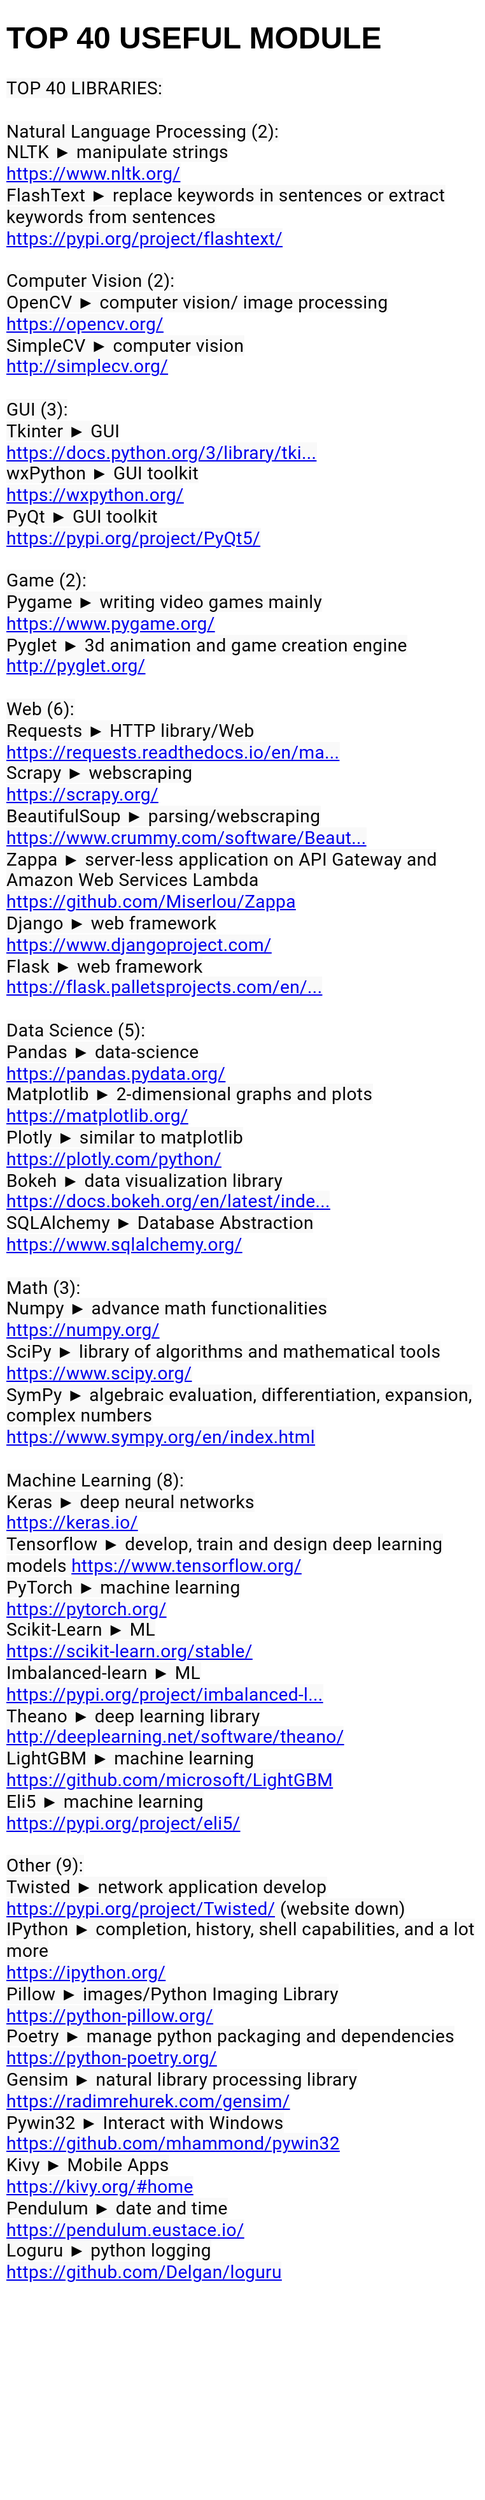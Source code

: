 <mxfile version="14.5.1" type="device" pages="2"><diagram id="D-wk7KGDnMB8S4RwGCIN" name="PYTHON MODULE"><mxGraphModel dx="1357" dy="862" grid="1" gridSize="10" guides="1" tooltips="1" connect="1" arrows="1" fold="1" page="1" pageScale="1" pageWidth="1100" pageHeight="850" math="0" shadow="0"><root><mxCell id="oBHN3oc-SyVYmSKtr1n8-0"/><mxCell id="oBHN3oc-SyVYmSKtr1n8-1" parent="oBHN3oc-SyVYmSKtr1n8-0"/><mxCell id="oBHN3oc-SyVYmSKtr1n8-2" value="&lt;h1&gt;TOP 40 USEFUL MODULE&lt;/h1&gt;&lt;p&gt;&lt;span dir=&quot;auto&quot; class=&quot;style-scope yt-formatted-string&quot; style=&quot;margin: 0px ; padding: 0px ; border: 0px ; background: rgb(249 , 249 , 249) ; color: rgb(3 , 3 , 3) ; font-family: &amp;#34;roboto&amp;#34; , &amp;#34;arial&amp;#34; , sans-serif ; font-size: 14px ; letter-spacing: 0.2px&quot;&gt;TOP 40 LIBRARIES:&lt;br/&gt;&lt;br/&gt;Natural Language Processing (2):&lt;br/&gt;NLTK ► manipulate strings &lt;br/&gt;&lt;/span&gt;&lt;a class=&quot;yt-simple-endpoint style-scope yt-formatted-string&quot; spellcheck=&quot;false&quot; href=&quot;https://www.youtube.com/redirect?event=video_description&amp;amp;redir_token=QUFFLUhqbXJTR3JnZE9iUm8xUWN5cmFrSVE2eDNteThYQXxBQ3Jtc0tuRS1iMi1lVzY4VlhSbTFyZ0oySlJoTUMxYTJ4VVZiRGVhY21MVWRLZUtQUi1ONXR3MW1GcFd3S2ZmNkkyaGRfdFJmNFJwVmNCYTdrV01SMlVmUHNNMHRSS2drWC1pajJJb0ltdmoyaTVLUFUwaUtQSQ&amp;amp;q=https%3A%2F%2Fwww.nltk.org%2F&quot; target=&quot;_blank&quot; dir=&quot;auto&quot; style=&quot;cursor: pointer ; font-family: &amp;#34;roboto&amp;#34; , &amp;#34;arial&amp;#34; , sans-serif ; font-size: 14px ; letter-spacing: 0.2px ; background-color: rgb(249 , 249 , 249)&quot;&gt;https://www.nltk.org/&lt;/a&gt;&lt;span dir=&quot;auto&quot; class=&quot;style-scope yt-formatted-string&quot; style=&quot;margin: 0px ; padding: 0px ; border: 0px ; background: rgb(249 , 249 , 249) ; color: rgb(3 , 3 , 3) ; font-family: &amp;#34;roboto&amp;#34; , &amp;#34;arial&amp;#34; , sans-serif ; font-size: 14px ; letter-spacing: 0.2px&quot;&gt;&lt;br/&gt;FlashText ► replace keywords in sentences or extract keywords from sentences &lt;br/&gt;&lt;/span&gt;&lt;a class=&quot;yt-simple-endpoint style-scope yt-formatted-string&quot; spellcheck=&quot;false&quot; href=&quot;https://www.youtube.com/redirect?event=video_description&amp;amp;redir_token=QUFFLUhqbE5PS0pXSGtpd0JXR2pJbEh6SXRCRWFLaGh4QXxBQ3Jtc0ttTk5iNVZDY2pCT0IwRE5JQmdWSjYzMEpwa1p1dURqTVZkMEpRQWZBVXFUWWR3cGRTNmtET1dwZkRPbTF1M01TMG5FWWlib3VRZlAwOXY5ZERGaWZldXZ0S2Z2M1ZyQ1h5U29iY3ozLXl0SFhKWGFVWQ&amp;amp;q=https%3A%2F%2Fpypi.org%2Fproject%2Fflashtext%2F&quot; target=&quot;_blank&quot; dir=&quot;auto&quot; style=&quot;cursor: pointer ; font-family: &amp;#34;roboto&amp;#34; , &amp;#34;arial&amp;#34; , sans-serif ; font-size: 14px ; letter-spacing: 0.2px ; background-color: rgb(249 , 249 , 249)&quot;&gt;https://pypi.org/project/flashtext/&lt;/a&gt;&lt;span dir=&quot;auto&quot; class=&quot;style-scope yt-formatted-string&quot; style=&quot;margin: 0px ; padding: 0px ; border: 0px ; background: rgb(249 , 249 , 249) ; color: rgb(3 , 3 , 3) ; font-family: &amp;#34;roboto&amp;#34; , &amp;#34;arial&amp;#34; , sans-serif ; font-size: 14px ; letter-spacing: 0.2px&quot;&gt;&lt;br/&gt;&lt;br/&gt;Computer Vision (2):&lt;br/&gt;OpenCV ► computer vision/ image processing &lt;br/&gt;&lt;/span&gt;&lt;a class=&quot;yt-simple-endpoint style-scope yt-formatted-string&quot; spellcheck=&quot;false&quot; href=&quot;https://www.youtube.com/redirect?event=video_description&amp;amp;redir_token=QUFFLUhqbDBxUm00Qm1vekV3dE9nZnBRQzZIZ1dRQXJKQXxBQ3Jtc0tueVJJOUdPMjZlYXU1TEZsZFhRcnlTdm1Vc3VhN3p3eXZlVTNGZTBrcDVmTXBoTFBUSVBrVTVmS2NBQmRlMlZHMXhLSXhHNVJJdngzY2tmNXktQ01VRnpVa2xDTUF1LXVpemVnNWN3VUZ5UHJDRDRKQQ&amp;amp;q=https%3A%2F%2Fopencv.org%2F&quot; target=&quot;_blank&quot; dir=&quot;auto&quot; style=&quot;cursor: pointer ; font-family: &amp;#34;roboto&amp;#34; , &amp;#34;arial&amp;#34; , sans-serif ; font-size: 14px ; letter-spacing: 0.2px ; background-color: rgb(249 , 249 , 249)&quot;&gt;https://opencv.org/&lt;/a&gt;&lt;span dir=&quot;auto&quot; class=&quot;style-scope yt-formatted-string&quot; style=&quot;margin: 0px ; padding: 0px ; border: 0px ; background: rgb(249 , 249 , 249) ; color: rgb(3 , 3 , 3) ; font-family: &amp;#34;roboto&amp;#34; , &amp;#34;arial&amp;#34; , sans-serif ; font-size: 14px ; letter-spacing: 0.2px&quot;&gt;&lt;br/&gt;SimpleCV ► computer vision &lt;br/&gt;&lt;/span&gt;&lt;a class=&quot;yt-simple-endpoint style-scope yt-formatted-string&quot; spellcheck=&quot;false&quot; href=&quot;https://www.youtube.com/redirect?event=video_description&amp;amp;redir_token=QUFFLUhqa2RvNE1NUWlhR1dZNXJzTXdVUjNMT3lSX3pCZ3xBQ3Jtc0tuV0dkQ29Ec1V3UDU0VU5GVnN5OGpZRXMtWTc0c1pyNl9tQ1hVbzNWWkhqQmlGa2FfOTF6VU5UZEdCR3pDOWt2c1ZSOFhaWEU3SWJ1R0Rmdi1iLVJyQW1mbm1MWkdLUXFsX1U4bjY2eFZ2WnRzZlNrNA&amp;amp;q=http%3A%2F%2Fsimplecv.org%2F&quot; target=&quot;_blank&quot; dir=&quot;auto&quot; style=&quot;cursor: pointer ; font-family: &amp;#34;roboto&amp;#34; , &amp;#34;arial&amp;#34; , sans-serif ; font-size: 14px ; letter-spacing: 0.2px ; background-color: rgb(249 , 249 , 249)&quot;&gt;http://simplecv.org/&lt;/a&gt;&lt;span dir=&quot;auto&quot; class=&quot;style-scope yt-formatted-string&quot; style=&quot;margin: 0px ; padding: 0px ; border: 0px ; background: rgb(249 , 249 , 249) ; color: rgb(3 , 3 , 3) ; font-family: &amp;#34;roboto&amp;#34; , &amp;#34;arial&amp;#34; , sans-serif ; font-size: 14px ; letter-spacing: 0.2px&quot;&gt;&lt;br/&gt;&lt;br/&gt;GUI (3):&lt;br/&gt;Tkinter ► GUI &lt;br/&gt;&lt;/span&gt;&lt;a class=&quot;yt-simple-endpoint style-scope yt-formatted-string&quot; spellcheck=&quot;false&quot; href=&quot;https://www.youtube.com/redirect?event=video_description&amp;amp;redir_token=QUFFLUhqbFNscjA3dW9jbERPeDZraVBBR0trQm9kMGJRUXxBQ3Jtc0trQTUwUzdXc3g3V2NKcklIczVzdGdMN2x4RWprS1RaWUtRUnUyVmVUbGItaUEwU0wxdEphUkIybjNBZWljYUt6cl9HQW9idlI4TzhMQW44Rm5GamRJTi1kOTRuanE4OEpDRWVKbGZEdUw1bktIRUg1VQ&amp;amp;q=https%3A%2F%2Fdocs.python.org%2F3%2Flibrary%2Ftkinter.html&quot; target=&quot;_blank&quot; dir=&quot;auto&quot; style=&quot;cursor: pointer ; font-family: &amp;#34;roboto&amp;#34; , &amp;#34;arial&amp;#34; , sans-serif ; font-size: 14px ; letter-spacing: 0.2px ; background-color: rgb(249 , 249 , 249)&quot;&gt;https://docs.python.org/3/library/tki...&lt;/a&gt;&lt;span dir=&quot;auto&quot; class=&quot;style-scope yt-formatted-string&quot; style=&quot;margin: 0px ; padding: 0px ; border: 0px ; background: rgb(249 , 249 , 249) ; color: rgb(3 , 3 , 3) ; font-family: &amp;#34;roboto&amp;#34; , &amp;#34;arial&amp;#34; , sans-serif ; font-size: 14px ; letter-spacing: 0.2px&quot;&gt;&lt;br/&gt;wxPython ►  GUI toolkit &lt;br/&gt;&lt;/span&gt;&lt;a class=&quot;yt-simple-endpoint style-scope yt-formatted-string&quot; spellcheck=&quot;false&quot; href=&quot;https://www.youtube.com/redirect?event=video_description&amp;amp;redir_token=QUFFLUhqblBra1lqRlhfcTY2cTZpMFV4bzdvc3FibFhrUXxBQ3Jtc0ttVVNsd3phaVVObGN4UHgwUjdGN3dGYkszbkliWnEtNzBlNWpWS0doN0l2S3NIeUZHVnE2SnAyTkZhcDhlVDlOZThrRkZFcnF3ZjRYQk1pMXVVbk1OVV85dUpsQnBVVFRHNTRLSmRVVE5ZRUR5ZE5GSQ&amp;amp;q=https%3A%2F%2Fwxpython.org%2F&quot; target=&quot;_blank&quot; dir=&quot;auto&quot; style=&quot;cursor: pointer ; font-family: &amp;#34;roboto&amp;#34; , &amp;#34;arial&amp;#34; , sans-serif ; font-size: 14px ; letter-spacing: 0.2px ; background-color: rgb(249 , 249 , 249)&quot;&gt;https://wxpython.org/&lt;/a&gt;&lt;span dir=&quot;auto&quot; class=&quot;style-scope yt-formatted-string&quot; style=&quot;margin: 0px ; padding: 0px ; border: 0px ; background: rgb(249 , 249 , 249) ; color: rgb(3 , 3 , 3) ; font-family: &amp;#34;roboto&amp;#34; , &amp;#34;arial&amp;#34; , sans-serif ; font-size: 14px ; letter-spacing: 0.2px&quot;&gt;&lt;br/&gt;PyQt ► GUI toolkit &lt;br/&gt;&lt;/span&gt;&lt;a class=&quot;yt-simple-endpoint style-scope yt-formatted-string&quot; spellcheck=&quot;false&quot; href=&quot;https://www.youtube.com/redirect?event=video_description&amp;amp;redir_token=QUFFLUhqbDNtSm5XWWRtR1E4eEFjZmtldUhlM0lnNW93UXxBQ3Jtc0ttcFZoRldhYkhQTHpHbUhFd2hyZGNhUU5uWUFtN211X1VPYjFiR3FTUTUyYmhJMTZ4dXhNTVU3RXh6TzdzZkx6cjFJR2M5eHRndGxPaGl2a3ZTTThWNTVvNjFvMHdvNXVVUldWcFFHakVrNmsyRV9Paw&amp;amp;q=https%3A%2F%2Fpypi.org%2Fproject%2FPyQt5%2F&quot; target=&quot;_blank&quot; dir=&quot;auto&quot; style=&quot;cursor: pointer ; font-family: &amp;#34;roboto&amp;#34; , &amp;#34;arial&amp;#34; , sans-serif ; font-size: 14px ; letter-spacing: 0.2px ; background-color: rgb(249 , 249 , 249)&quot;&gt;https://pypi.org/project/PyQt5/&lt;/a&gt;&lt;span dir=&quot;auto&quot; class=&quot;style-scope yt-formatted-string&quot; style=&quot;margin: 0px ; padding: 0px ; border: 0px ; background: rgb(249 , 249 , 249) ; color: rgb(3 , 3 , 3) ; font-family: &amp;#34;roboto&amp;#34; , &amp;#34;arial&amp;#34; , sans-serif ; font-size: 14px ; letter-spacing: 0.2px&quot;&gt;&lt;br/&gt;&lt;br/&gt;Game (2):&lt;br/&gt;Pygame ► writing video games mainly &lt;br/&gt;&lt;/span&gt;&lt;a class=&quot;yt-simple-endpoint style-scope yt-formatted-string&quot; spellcheck=&quot;false&quot; href=&quot;https://www.youtube.com/redirect?event=video_description&amp;amp;redir_token=QUFFLUhqbkNtNldzdk5ZLVpfMzQ4VjBBSDNGc1pQWjU0Z3xBQ3Jtc0tuUVZVMTloVVJRM2lXRm12S2hjWi1iZXNCOXNaLVdFTzFqcWdJSWllMmVNbW8xX2pRc3BPNmVjNjlqYVM2cEdIR0JzRUxBTXJwMmFSa19SM0d2YzVtWFZjU0FBTG1TaG96RTFTckNzbExEN1h6SDRYMA&amp;amp;q=https%3A%2F%2Fwww.pygame.org%2F&quot; target=&quot;_blank&quot; dir=&quot;auto&quot; style=&quot;cursor: pointer ; font-family: &amp;#34;roboto&amp;#34; , &amp;#34;arial&amp;#34; , sans-serif ; font-size: 14px ; letter-spacing: 0.2px ; background-color: rgb(249 , 249 , 249)&quot;&gt;https://www.pygame.org/&lt;/a&gt;&lt;span dir=&quot;auto&quot; class=&quot;style-scope yt-formatted-string&quot; style=&quot;margin: 0px ; padding: 0px ; border: 0px ; background: rgb(249 , 249 , 249) ; color: rgb(3 , 3 , 3) ; font-family: &amp;#34;roboto&amp;#34; , &amp;#34;arial&amp;#34; , sans-serif ; font-size: 14px ; letter-spacing: 0.2px&quot;&gt;&lt;br/&gt;Pyglet ► 3d animation and game creation engine &lt;br/&gt;&lt;/span&gt;&lt;a class=&quot;yt-simple-endpoint style-scope yt-formatted-string&quot; spellcheck=&quot;false&quot; href=&quot;https://www.youtube.com/redirect?event=video_description&amp;amp;redir_token=QUFFLUhqbThGUWNWWnl2ZEpnZ2picHhxaFRBeEpXdWNMd3xBQ3Jtc0tuMGtuZlZuY2RQTlRyOFE0dmhvOWtuSWloS3ZwRzBjaWw3VDFfOS1MYnlLRGlPTkNmeHFSZkZYRFcycWpCbk5wMTdEclFlb0FiXzlKUVJ2NTF5MFJxQ3MyV2I1S0xWWnVoYzVrcU0tZlgxZDAwVWRqcw&amp;amp;q=http%3A%2F%2Fpyglet.org%2F&quot; target=&quot;_blank&quot; dir=&quot;auto&quot; style=&quot;cursor: pointer ; font-family: &amp;#34;roboto&amp;#34; , &amp;#34;arial&amp;#34; , sans-serif ; font-size: 14px ; letter-spacing: 0.2px ; background-color: rgb(249 , 249 , 249)&quot;&gt;http://pyglet.org/&lt;/a&gt;&lt;span dir=&quot;auto&quot; class=&quot;style-scope yt-formatted-string&quot; style=&quot;margin: 0px ; padding: 0px ; border: 0px ; background: rgb(249 , 249 , 249) ; color: rgb(3 , 3 , 3) ; font-family: &amp;#34;roboto&amp;#34; , &amp;#34;arial&amp;#34; , sans-serif ; font-size: 14px ; letter-spacing: 0.2px&quot;&gt;&lt;br/&gt;&lt;br/&gt;Web (6):&lt;br/&gt;Requests ► HTTP library/Web &lt;br/&gt;&lt;/span&gt;&lt;a class=&quot;yt-simple-endpoint style-scope yt-formatted-string&quot; spellcheck=&quot;false&quot; href=&quot;https://www.youtube.com/redirect?event=video_description&amp;amp;redir_token=QUFFLUhqa3FzS0hiY2k4ZWhxREExRXM4TzdJMGthS3Awd3xBQ3Jtc0tsZVZDbXM3YlcwWlZpVEVBM0l1V2phaFpteE9mZTlwUnBrYVNfUWpRSFdoZG10cC1yemJoNkZkVEdRS3A5WHc2bU9HYXJqVTJ0OWJ0THhkZjVLcU5MV2kyMFZQWXczbU1HcEpudEIwOHhZWGlwVnVwZw&amp;amp;q=https%3A%2F%2Frequests.readthedocs.io%2Fen%2Fmaster%2F&quot; target=&quot;_blank&quot; dir=&quot;auto&quot; style=&quot;cursor: pointer ; font-family: &amp;#34;roboto&amp;#34; , &amp;#34;arial&amp;#34; , sans-serif ; font-size: 14px ; letter-spacing: 0.2px ; background-color: rgb(249 , 249 , 249)&quot;&gt;https://requests.readthedocs.io/en/ma...&lt;/a&gt;&lt;span dir=&quot;auto&quot; class=&quot;style-scope yt-formatted-string&quot; style=&quot;margin: 0px ; padding: 0px ; border: 0px ; background: rgb(249 , 249 , 249) ; color: rgb(3 , 3 , 3) ; font-family: &amp;#34;roboto&amp;#34; , &amp;#34;arial&amp;#34; , sans-serif ; font-size: 14px ; letter-spacing: 0.2px&quot;&gt;&lt;br/&gt;Scrapy ► webscraping &lt;br/&gt;&lt;/span&gt;&lt;a class=&quot;yt-simple-endpoint style-scope yt-formatted-string&quot; spellcheck=&quot;false&quot; href=&quot;https://www.youtube.com/redirect?event=video_description&amp;amp;redir_token=QUFFLUhqbHVXa1F6Y09NZlNCQy1SVElucUNVWG40RFo0Z3xBQ3Jtc0tsRXllOWJnVndGUENGZTE1ZTQyMElRTzZpRkpyV29Jc2VwcGkwaWlraFNxbEx6bFVqZzFSRl91QW5rRWhORnlvdk5jR0NXWGdoVTFDcE9YUno2VXhFUE1OVEpOT1JhZG1IcGthN0ZYX3JjRXoyVlB0VQ&amp;amp;q=https%3A%2F%2Fscrapy.org%2F&quot; target=&quot;_blank&quot; dir=&quot;auto&quot; style=&quot;cursor: pointer ; font-family: &amp;#34;roboto&amp;#34; , &amp;#34;arial&amp;#34; , sans-serif ; font-size: 14px ; letter-spacing: 0.2px ; background-color: rgb(249 , 249 , 249)&quot;&gt;https://scrapy.org/&lt;/a&gt;&lt;span dir=&quot;auto&quot; class=&quot;style-scope yt-formatted-string&quot; style=&quot;margin: 0px ; padding: 0px ; border: 0px ; background: rgb(249 , 249 , 249) ; color: rgb(3 , 3 , 3) ; font-family: &amp;#34;roboto&amp;#34; , &amp;#34;arial&amp;#34; , sans-serif ; font-size: 14px ; letter-spacing: 0.2px&quot;&gt;&lt;br/&gt;BeautifulSoup ► parsing/webscraping &lt;/span&gt;&lt;a class=&quot;yt-simple-endpoint style-scope yt-formatted-string&quot; spellcheck=&quot;false&quot; href=&quot;https://www.youtube.com/redirect?event=video_description&amp;amp;redir_token=QUFFLUhqbTRJUWJNMjRLekMwQ1NVaXNuenQzc3d6ZW83QXxBQ3Jtc0tuNEEtc3RJT0NNZzRCYmZFQ0FYUE55bWFJVGNqb2NmZzJTb1l1djM3ZV9NeEhhTWFOTl9DV0JkRnd1SzdINjYxbG0tQXRpdUE4bzhiTVFtM0Z5MEhWOWxvdTQzS2djcGdYU0QxbFhrNTQyZWRjLXEtQQ&amp;amp;q=https%3A%2F%2Fwww.crummy.com%2Fsoftware%2FBeautifulSoup%2Fbs4%2Fdoc%2F&quot; target=&quot;_blank&quot; dir=&quot;auto&quot; style=&quot;cursor: pointer ; font-family: &amp;#34;roboto&amp;#34; , &amp;#34;arial&amp;#34; , sans-serif ; font-size: 14px ; letter-spacing: 0.2px ; background-color: rgb(249 , 249 , 249)&quot;&gt;https://www.crummy.com/software/Beaut...&lt;/a&gt;&lt;span dir=&quot;auto&quot; class=&quot;style-scope yt-formatted-string&quot; style=&quot;margin: 0px ; padding: 0px ; border: 0px ; background: rgb(249 , 249 , 249) ; color: rgb(3 , 3 , 3) ; font-family: &amp;#34;roboto&amp;#34; , &amp;#34;arial&amp;#34; , sans-serif ; font-size: 14px ; letter-spacing: 0.2px&quot;&gt;&lt;br/&gt;Zappa ► server-less application on API Gateway and Amazon Web Services Lambda &lt;br/&gt;&lt;/span&gt;&lt;a class=&quot;yt-simple-endpoint style-scope yt-formatted-string&quot; spellcheck=&quot;false&quot; href=&quot;https://www.youtube.com/redirect?event=video_description&amp;amp;redir_token=QUFFLUhqa01aTkhkOThVcXB5aWFpbDc3NUl6QVA2R2sxd3xBQ3Jtc0tsOElvYnFHbi1uRGtWLUxPQWFrSm5mU0lEa3c1WWdaY3luTlFvaVVnRTVSVk01MG9OeTVSY1g0eUl2MktxRC1obEFaNVdVMnpzMHJnV3I2MGM2YWlNamQyNUczQXA5MkpSVjU2cklGTEJMNmJfWW1Pbw&amp;amp;q=https%3A%2F%2Fgithub.com%2FMiserlou%2FZappa&quot; target=&quot;_blank&quot; dir=&quot;auto&quot; style=&quot;cursor: pointer ; font-family: &amp;#34;roboto&amp;#34; , &amp;#34;arial&amp;#34; , sans-serif ; font-size: 14px ; letter-spacing: 0.2px ; background-color: rgb(249 , 249 , 249)&quot;&gt;https://github.com/Miserlou/Zappa&lt;/a&gt;&lt;span dir=&quot;auto&quot; class=&quot;style-scope yt-formatted-string&quot; style=&quot;margin: 0px ; padding: 0px ; border: 0px ; background: rgb(249 , 249 , 249) ; color: rgb(3 , 3 , 3) ; font-family: &amp;#34;roboto&amp;#34; , &amp;#34;arial&amp;#34; , sans-serif ; font-size: 14px ; letter-spacing: 0.2px&quot;&gt;&lt;br/&gt;Django ► web framework &lt;br/&gt;&lt;/span&gt;&lt;a class=&quot;yt-simple-endpoint style-scope yt-formatted-string&quot; spellcheck=&quot;false&quot; href=&quot;https://www.youtube.com/redirect?event=video_description&amp;amp;redir_token=QUFFLUhqbWNYMnV0U2xQcWI4ZkRuZjVoMWoxZEM3eFQ5d3xBQ3Jtc0tuTzN5M0ROWkJxQUVYQ3N0Z2hYRDBZMXowdG5xc191a0gwLWFlYWR6MU4yell0cVRJenUxSnhGcGcxdFZxRE9EN1VuYkRVLUNPaVRHLXpsX0JGU1oyZEZkYnYtWTA0N0J0UkRHM2h2aVRiQU1EbDhUZw&amp;amp;q=https%3A%2F%2Fwww.djangoproject.com%2F&quot; target=&quot;_blank&quot; dir=&quot;auto&quot; style=&quot;cursor: pointer ; font-family: &amp;#34;roboto&amp;#34; , &amp;#34;arial&amp;#34; , sans-serif ; font-size: 14px ; letter-spacing: 0.2px ; background-color: rgb(249 , 249 , 249)&quot;&gt;https://www.djangoproject.com/&lt;/a&gt;&lt;span dir=&quot;auto&quot; class=&quot;style-scope yt-formatted-string&quot; style=&quot;margin: 0px ; padding: 0px ; border: 0px ; background: rgb(249 , 249 , 249) ; color: rgb(3 , 3 , 3) ; font-family: &amp;#34;roboto&amp;#34; , &amp;#34;arial&amp;#34; , sans-serif ; font-size: 14px ; letter-spacing: 0.2px&quot;&gt;&lt;br/&gt;Flask ► web framework &lt;br/&gt;&lt;/span&gt;&lt;a class=&quot;yt-simple-endpoint style-scope yt-formatted-string&quot; spellcheck=&quot;false&quot; href=&quot;https://www.youtube.com/redirect?event=video_description&amp;amp;redir_token=QUFFLUhqbER1R1FtTUNWSEVwYlE5YVFYdk1QRXFrYkQxUXxBQ3Jtc0ttY19ua19GNHpPS1pUXzlYa1UzSnp3UzBWdFgyV3NyU2doeDBmRnVxWXB0VDVaNjU5VHh1cW9taE5TRENpdUExN1RGM0pkbTdLM3VGb3VJd2Z1eEVGOWV5M2FKSXg3dFdjZzBFZERsOWFRTlk2Vm42aw&amp;amp;q=https%3A%2F%2Fflask.palletsprojects.com%2Fen%2F1.1.x%2F&quot; target=&quot;_blank&quot; dir=&quot;auto&quot; style=&quot;cursor: pointer ; font-family: &amp;#34;roboto&amp;#34; , &amp;#34;arial&amp;#34; , sans-serif ; font-size: 14px ; letter-spacing: 0.2px ; background-color: rgb(249 , 249 , 249)&quot;&gt;https://flask.palletsprojects.com/en/...&lt;/a&gt;&lt;span dir=&quot;auto&quot; class=&quot;style-scope yt-formatted-string&quot; style=&quot;margin: 0px ; padding: 0px ; border: 0px ; background: rgb(249 , 249 , 249) ; color: rgb(3 , 3 , 3) ; font-family: &amp;#34;roboto&amp;#34; , &amp;#34;arial&amp;#34; , sans-serif ; font-size: 14px ; letter-spacing: 0.2px&quot;&gt;&lt;br/&gt;&lt;br/&gt;Data Science (5):&lt;br/&gt;Pandas ► data-science &lt;br/&gt;&lt;/span&gt;&lt;a class=&quot;yt-simple-endpoint style-scope yt-formatted-string&quot; spellcheck=&quot;false&quot; href=&quot;https://www.youtube.com/redirect?event=video_description&amp;amp;redir_token=QUFFLUhqbGxvcFhTczlNN1JKTW1ESlJRZG53MXROOS1OZ3xBQ3Jtc0tsUFZTSFREVXJaOXdZaGFFN2l1eHVUVUVQeFlncTJLbHBlUFp2MGVJNTB6dW9wNlRXaGd1bmN3WVZmZzVqTnQ5RDc2SzNSMWVrc1JpX3hNMThnbFFnOWxzSEg2MU0tbDQ0SE1RZEVXa2w1Y3hWRHRnaw&amp;amp;q=https%3A%2F%2Fpandas.pydata.org%2F&quot; target=&quot;_blank&quot; dir=&quot;auto&quot; style=&quot;cursor: pointer ; font-family: &amp;#34;roboto&amp;#34; , &amp;#34;arial&amp;#34; , sans-serif ; font-size: 14px ; letter-spacing: 0.2px ; background-color: rgb(249 , 249 , 249)&quot;&gt;https://pandas.pydata.org/&lt;/a&gt;&lt;span dir=&quot;auto&quot; class=&quot;style-scope yt-formatted-string&quot; style=&quot;margin: 0px ; padding: 0px ; border: 0px ; background: rgb(249 , 249 , 249) ; color: rgb(3 , 3 , 3) ; font-family: &amp;#34;roboto&amp;#34; , &amp;#34;arial&amp;#34; , sans-serif ; font-size: 14px ; letter-spacing: 0.2px&quot;&gt;&lt;br/&gt;Matplotlib ► 2-dimensional graphs and plots &lt;br/&gt;&lt;/span&gt;&lt;a class=&quot;yt-simple-endpoint style-scope yt-formatted-string&quot; spellcheck=&quot;false&quot; href=&quot;https://www.youtube.com/redirect?event=video_description&amp;amp;redir_token=QUFFLUhqbXRqbmh6azdOUlQtempiQTVrOV9LdWNvSUpnd3xBQ3Jtc0ttZGFjWUJTUU1NVG9nZFN3dDVVN1VNMnhMc045M3liU05Ndm9vVllKa2VXeGpqMjJLMTMtampobV9LRi15X0k2d0FnT2E2OXIxUk9xQjBrZGNvRXFIY2V4VGVVOHJ3dVJrTC05MEZMM0hJS2tscHZqTQ&amp;amp;q=https%3A%2F%2Fmatplotlib.org%2F&quot; target=&quot;_blank&quot; dir=&quot;auto&quot; style=&quot;cursor: pointer ; font-family: &amp;#34;roboto&amp;#34; , &amp;#34;arial&amp;#34; , sans-serif ; font-size: 14px ; letter-spacing: 0.2px ; background-color: rgb(249 , 249 , 249)&quot;&gt;https://matplotlib.org/&lt;/a&gt;&lt;span dir=&quot;auto&quot; class=&quot;style-scope yt-formatted-string&quot; style=&quot;margin: 0px ; padding: 0px ; border: 0px ; background: rgb(249 , 249 , 249) ; color: rgb(3 , 3 , 3) ; font-family: &amp;#34;roboto&amp;#34; , &amp;#34;arial&amp;#34; , sans-serif ; font-size: 14px ; letter-spacing: 0.2px&quot;&gt;&lt;br/&gt;Plotly ► similar to matplotlib &lt;br/&gt;&lt;/span&gt;&lt;a class=&quot;yt-simple-endpoint style-scope yt-formatted-string&quot; spellcheck=&quot;false&quot; href=&quot;https://www.youtube.com/redirect?event=video_description&amp;amp;redir_token=QUFFLUhqbC1jZnlBMnpXbUhZM1l2WTR5VUowMmVpTHJ5UXxBQ3Jtc0trNVQzaUJNbXF6YkxMUFdBVUh0aFQ0TzRPNHJWMS1OZ252YUVHZnBqbDhTWEM3aldaVzZacWpGUmJua2xQaU1EbmQ4Tkk4WFNMbG9tVlJmSDU2aXh5SzRKdXRUZ2lKWGhkM2J0M1JmdGphWjVpdFNDTQ&amp;amp;q=https%3A%2F%2Fplotly.com%2Fpython%2F&quot; target=&quot;_blank&quot; dir=&quot;auto&quot; style=&quot;cursor: pointer ; font-family: &amp;#34;roboto&amp;#34; , &amp;#34;arial&amp;#34; , sans-serif ; font-size: 14px ; letter-spacing: 0.2px ; background-color: rgb(249 , 249 , 249)&quot;&gt;https://plotly.com/python/&lt;/a&gt;&lt;span dir=&quot;auto&quot; class=&quot;style-scope yt-formatted-string&quot; style=&quot;margin: 0px ; padding: 0px ; border: 0px ; background: rgb(249 , 249 , 249) ; color: rgb(3 , 3 , 3) ; font-family: &amp;#34;roboto&amp;#34; , &amp;#34;arial&amp;#34; , sans-serif ; font-size: 14px ; letter-spacing: 0.2px&quot;&gt;&lt;br/&gt;Bokeh ► data visualization library &lt;/span&gt;&lt;a class=&quot;yt-simple-endpoint style-scope yt-formatted-string&quot; spellcheck=&quot;false&quot; href=&quot;https://www.youtube.com/redirect?event=video_description&amp;amp;redir_token=QUFFLUhqbV83RXB0U2s4SmZGQ1ZkS2J4SEFURTVxVi15QXxBQ3Jtc0ttZk5fTktfa1N6eF9RUEpOZ2JqN1JRZ2JEQ0xIRDNpU2tGdl9FMW1kdW5Wa0FTYV9oZlloUFROZDBtWlByeTBKOWNGZjdXOFNheUlwZDRMU0dQN1FENGhsS2lBa1F4RzVTb1JONTNWYmFZX0tYWVc3bw&amp;amp;q=https%3A%2F%2Fdocs.bokeh.org%2Fen%2Flatest%2Findex.html&quot; target=&quot;_blank&quot; dir=&quot;auto&quot; style=&quot;cursor: pointer ; font-family: &amp;#34;roboto&amp;#34; , &amp;#34;arial&amp;#34; , sans-serif ; font-size: 14px ; letter-spacing: 0.2px ; background-color: rgb(249 , 249 , 249)&quot;&gt;https://docs.bokeh.org/en/latest/inde...&lt;/a&gt;&lt;span dir=&quot;auto&quot; class=&quot;style-scope yt-formatted-string&quot; style=&quot;margin: 0px ; padding: 0px ; border: 0px ; background: rgb(249 , 249 , 249) ; color: rgb(3 , 3 , 3) ; font-family: &amp;#34;roboto&amp;#34; , &amp;#34;arial&amp;#34; , sans-serif ; font-size: 14px ; letter-spacing: 0.2px&quot;&gt;&lt;br/&gt;SQLAlchemy ► Database Abstraction &lt;br/&gt;&lt;/span&gt;&lt;a class=&quot;yt-simple-endpoint style-scope yt-formatted-string&quot; spellcheck=&quot;false&quot; href=&quot;https://www.youtube.com/redirect?event=video_description&amp;amp;redir_token=QUFFLUhqbkxCYnRnRjJyMVl5dVdyU2Z1eFJkYVNQMDk2d3xBQ3Jtc0trWWFydVhxdW55U0ttaVpPY0tqeUgzVTNXT3lZZWktTzhDSzhfS3FFaFVXdzBERlZwYmlSdGpsUlBkYzhVaEFOdGY0VFdzbDZvTWcxbUN6ZlprZjFWZE82TmpqTkhUd2xZVzhnYURwUWhXNW5ZRDZYcw&amp;amp;q=https%3A%2F%2Fwww.sqlalchemy.org%2F&quot; target=&quot;_blank&quot; dir=&quot;auto&quot; style=&quot;cursor: pointer ; font-family: &amp;#34;roboto&amp;#34; , &amp;#34;arial&amp;#34; , sans-serif ; font-size: 14px ; letter-spacing: 0.2px ; background-color: rgb(249 , 249 , 249)&quot;&gt;https://www.sqlalchemy.org/&lt;/a&gt;&lt;span dir=&quot;auto&quot; class=&quot;style-scope yt-formatted-string&quot; style=&quot;margin: 0px ; padding: 0px ; border: 0px ; background: rgb(249 , 249 , 249) ; color: rgb(3 , 3 , 3) ; font-family: &amp;#34;roboto&amp;#34; , &amp;#34;arial&amp;#34; , sans-serif ; font-size: 14px ; letter-spacing: 0.2px&quot;&gt;&lt;br/&gt;&lt;br/&gt;Math (3):&lt;br/&gt;Numpy ► advance math functionalities &lt;br/&gt;&lt;/span&gt;&lt;a class=&quot;yt-simple-endpoint style-scope yt-formatted-string&quot; spellcheck=&quot;false&quot; href=&quot;https://www.youtube.com/redirect?event=video_description&amp;amp;redir_token=QUFFLUhqbDFmRWxPdjFoUzNpc1BTeEdmTVBQVVFQTFZaQXxBQ3Jtc0trLW00Qm1IVDdwQWxadzYzRmpMYTJDNXVxUmw4OFB0cThuRGEwdTFSMEpLbWhtSGpVNDlWYUpULTdtaVdVSjU0ODl1SU0yZ190OXcwVERsZHhMUVpmanpYSXpOangxSW9nbktOT215NFc0enJLZWZrdw&amp;amp;q=https%3A%2F%2Fnumpy.org%2F&quot; target=&quot;_blank&quot; dir=&quot;auto&quot; style=&quot;cursor: pointer ; font-family: &amp;#34;roboto&amp;#34; , &amp;#34;arial&amp;#34; , sans-serif ; font-size: 14px ; letter-spacing: 0.2px ; background-color: rgb(249 , 249 , 249)&quot;&gt;https://numpy.org/&lt;/a&gt;&lt;span dir=&quot;auto&quot; class=&quot;style-scope yt-formatted-string&quot; style=&quot;margin: 0px ; padding: 0px ; border: 0px ; background: rgb(249 , 249 , 249) ; color: rgb(3 , 3 , 3) ; font-family: &amp;#34;roboto&amp;#34; , &amp;#34;arial&amp;#34; , sans-serif ; font-size: 14px ; letter-spacing: 0.2px&quot;&gt;&lt;br/&gt;SciPy ► library of algorithms and mathematical tools &lt;/span&gt;&lt;a class=&quot;yt-simple-endpoint style-scope yt-formatted-string&quot; spellcheck=&quot;false&quot; href=&quot;https://www.youtube.com/redirect?event=video_description&amp;amp;redir_token=QUFFLUhqbXZkZmxHQmNXdGo3cEstdndTbWgwVkxjVzF3UXxBQ3Jtc0trLTQzZ0Fma2J4MHROOTVFRDFwSGh5SzRaS3RFUU9GS3daMFBOOVl4aEd4QzVZSk5TYkdZcUJBX3lvY0JVZTR6NWJzZ2VqbEVYaGowMk1tbGNJajJJUXlBZzdYb0tQa0FsSUdPa1RxT3dxV2NtY0sydw&amp;amp;q=https%3A%2F%2Fwww.scipy.org%2F&quot; target=&quot;_blank&quot; dir=&quot;auto&quot; style=&quot;cursor: pointer ; font-family: &amp;#34;roboto&amp;#34; , &amp;#34;arial&amp;#34; , sans-serif ; font-size: 14px ; letter-spacing: 0.2px ; background-color: rgb(249 , 249 , 249)&quot;&gt;https://www.scipy.org/&lt;/a&gt;&lt;span dir=&quot;auto&quot; class=&quot;style-scope yt-formatted-string&quot; style=&quot;margin: 0px ; padding: 0px ; border: 0px ; background: rgb(249 , 249 , 249) ; color: rgb(3 , 3 , 3) ; font-family: &amp;#34;roboto&amp;#34; , &amp;#34;arial&amp;#34; , sans-serif ; font-size: 14px ; letter-spacing: 0.2px&quot;&gt;&lt;br/&gt;SymPy ► algebraic evaluation, differentiation, expansion, complex numbers &lt;br/&gt;&lt;/span&gt;&lt;a class=&quot;yt-simple-endpoint style-scope yt-formatted-string&quot; spellcheck=&quot;false&quot; href=&quot;https://www.youtube.com/redirect?event=video_description&amp;amp;redir_token=QUFFLUhqa01qTTNvZF80anBjekI2WUMzQ09qRl9abC15d3xBQ3Jtc0trUHhRXzcxUDI2dWswWmpFQUtQQjFqaVlQWldLcjUxb0QwVG1TR2tJeXM2aFNQUUdCci1Ia2tDRXBZQ2U3YTNUNGlxd1Y5UFZpZUVjcXFWdUsxZnlxVlpicnBIcXBiUkNPVVpJbWhmRDZWbnpHRUUwVQ&amp;amp;q=https%3A%2F%2Fwww.sympy.org%2Fen%2Findex.html&quot; target=&quot;_blank&quot; dir=&quot;auto&quot; style=&quot;cursor: pointer ; font-family: &amp;#34;roboto&amp;#34; , &amp;#34;arial&amp;#34; , sans-serif ; font-size: 14px ; letter-spacing: 0.2px ; background-color: rgb(249 , 249 , 249)&quot;&gt;https://www.sympy.org/en/index.html&lt;/a&gt;&lt;span dir=&quot;auto&quot; class=&quot;style-scope yt-formatted-string&quot; style=&quot;margin: 0px ; padding: 0px ; border: 0px ; background: rgb(249 , 249 , 249) ; color: rgb(3 , 3 , 3) ; font-family: &amp;#34;roboto&amp;#34; , &amp;#34;arial&amp;#34; , sans-serif ; font-size: 14px ; letter-spacing: 0.2px&quot;&gt;&lt;br/&gt;&lt;br/&gt;Machine Learning (8):&lt;br/&gt;Keras ► deep neural networks &lt;br/&gt;&lt;/span&gt;&lt;a class=&quot;yt-simple-endpoint style-scope yt-formatted-string&quot; spellcheck=&quot;false&quot; href=&quot;https://www.youtube.com/redirect?event=video_description&amp;amp;redir_token=QUFFLUhqbTFKWjU1anpLREo2TG81cGMtOHNNVHZidF9Gd3xBQ3Jtc0tsX3NIVzlLQnNRTFR0QlAzMzBVTE9aYVo0bDJBaTBtb2FCU0pKR1g0ZEMybU1SRDZnTDBrbFgyTXpqZjVEaGhnYkVmZjhmYWVUUjhmNi1mbWtBN2JXMUZTR25hMTRpWU9wMFA2ODBwa1YwZllPT3Zqaw&amp;amp;q=https%3A%2F%2Fkeras.io%2F&quot; target=&quot;_blank&quot; dir=&quot;auto&quot; style=&quot;cursor: pointer ; font-family: &amp;#34;roboto&amp;#34; , &amp;#34;arial&amp;#34; , sans-serif ; font-size: 14px ; letter-spacing: 0.2px ; background-color: rgb(249 , 249 , 249)&quot;&gt;https://keras.io/&lt;/a&gt;&lt;span dir=&quot;auto&quot; class=&quot;style-scope yt-formatted-string&quot; style=&quot;margin: 0px ; padding: 0px ; border: 0px ; background: rgb(249 , 249 , 249) ; color: rgb(3 , 3 , 3) ; font-family: &amp;#34;roboto&amp;#34; , &amp;#34;arial&amp;#34; , sans-serif ; font-size: 14px ; letter-spacing: 0.2px&quot;&gt;&lt;br/&gt;Tensorflow ► develop, train and design deep learning models &lt;/span&gt;&lt;a class=&quot;yt-simple-endpoint style-scope yt-formatted-string&quot; spellcheck=&quot;false&quot; href=&quot;https://www.youtube.com/redirect?event=video_description&amp;amp;redir_token=QUFFLUhqa1QxQUgzWWczTkRPajhpc3NLbE9mZE16TzZWd3xBQ3Jtc0ttTlVKRXFMNHVCOUtQS1NZM3dHMzg2N0hwOXVPTUxDd1k1SEk3SnJkU21nbjdpRUVybHc2UU12MXYwMzlmSkJ3eml1bm11TFBYQ29oRUxzVVkyanRtcVltb1FDZjAtX3dla3RHS04yREQ2bkFVTF96SQ&amp;amp;q=https%3A%2F%2Fwww.tensorflow.org%2F&quot; target=&quot;_blank&quot; dir=&quot;auto&quot; style=&quot;cursor: pointer ; font-family: &amp;#34;roboto&amp;#34; , &amp;#34;arial&amp;#34; , sans-serif ; font-size: 14px ; letter-spacing: 0.2px ; background-color: rgb(249 , 249 , 249)&quot;&gt;https://www.tensorflow.org/&lt;/a&gt;&lt;span dir=&quot;auto&quot; class=&quot;style-scope yt-formatted-string&quot; style=&quot;margin: 0px ; padding: 0px ; border: 0px ; background: rgb(249 , 249 , 249) ; color: rgb(3 , 3 , 3) ; font-family: &amp;#34;roboto&amp;#34; , &amp;#34;arial&amp;#34; , sans-serif ; font-size: 14px ; letter-spacing: 0.2px&quot;&gt;&lt;br/&gt;PyTorch ► machine learning &lt;br/&gt;&lt;/span&gt;&lt;a class=&quot;yt-simple-endpoint style-scope yt-formatted-string&quot; spellcheck=&quot;false&quot; href=&quot;https://www.youtube.com/redirect?event=video_description&amp;amp;redir_token=QUFFLUhqbE8tTUZRVGFOOGhkN0R5eUN4Umk3Z2VMLXpJZ3xBQ3Jtc0trQkl5QXlCUExSRE41SkdLV19nVFhqcXV4d0dhQ2VGeTZiNms0ZmpfbnBJN1VYSEVlbG5QaUxsU2ZDTmRyNldXYTdRTDgwbWlUcDdXWGtEUy1LUHp2RVlZdlNjMzh4V3RxeFlOVXB4N1oySGJzM0w0aw&amp;amp;q=https%3A%2F%2Fpytorch.org%2F&quot; target=&quot;_blank&quot; dir=&quot;auto&quot; style=&quot;cursor: pointer ; font-family: &amp;#34;roboto&amp;#34; , &amp;#34;arial&amp;#34; , sans-serif ; font-size: 14px ; letter-spacing: 0.2px ; background-color: rgb(249 , 249 , 249)&quot;&gt;https://pytorch.org/&lt;/a&gt;&lt;span dir=&quot;auto&quot; class=&quot;style-scope yt-formatted-string&quot; style=&quot;margin: 0px ; padding: 0px ; border: 0px ; background: rgb(249 , 249 , 249) ; color: rgb(3 , 3 , 3) ; font-family: &amp;#34;roboto&amp;#34; , &amp;#34;arial&amp;#34; , sans-serif ; font-size: 14px ; letter-spacing: 0.2px&quot;&gt;&lt;br/&gt;Scikit-Learn ► ML &lt;br/&gt;&lt;/span&gt;&lt;a class=&quot;yt-simple-endpoint style-scope yt-formatted-string&quot; spellcheck=&quot;false&quot; href=&quot;https://www.youtube.com/redirect?event=video_description&amp;amp;redir_token=QUFFLUhqblJIQnhWbnpESHBJSnZXdDFselFRRkdDX1lnUXxBQ3Jtc0ttYWpLT0RWVFd1ZHdzOUxwZFlRZnl4YTdEanJoa0pMNm1BcXpKbWtfNGt6WFpUNUNmSlJlV0tmNnlWempoZFA5ekdSTUs0Uk1ZY2w2WHhzd3VrWmFZQlBJVGxLYzlfSXpGY01qaDQ3em5naUFQbnBDMA&amp;amp;q=https%3A%2F%2Fscikit-learn.org%2Fstable%2F&quot; target=&quot;_blank&quot; dir=&quot;auto&quot; style=&quot;cursor: pointer ; font-family: &amp;#34;roboto&amp;#34; , &amp;#34;arial&amp;#34; , sans-serif ; font-size: 14px ; letter-spacing: 0.2px ; background-color: rgb(249 , 249 , 249)&quot;&gt;https://scikit-learn.org/stable/&lt;/a&gt;&lt;span dir=&quot;auto&quot; class=&quot;style-scope yt-formatted-string&quot; style=&quot;margin: 0px ; padding: 0px ; border: 0px ; background: rgb(249 , 249 , 249) ; color: rgb(3 , 3 , 3) ; font-family: &amp;#34;roboto&amp;#34; , &amp;#34;arial&amp;#34; , sans-serif ; font-size: 14px ; letter-spacing: 0.2px&quot;&gt;&lt;br/&gt;Imbalanced-learn ► ML &lt;br/&gt;&lt;/span&gt;&lt;a class=&quot;yt-simple-endpoint style-scope yt-formatted-string&quot; spellcheck=&quot;false&quot; href=&quot;https://www.youtube.com/redirect?event=video_description&amp;amp;redir_token=QUFFLUhqa2RwUWlzTFVjMVcwYWduUk1RMk9IdFBZSURud3xBQ3Jtc0tuTFQxWmlaSWlIT3lwdXh1X0RiWW42TzUtX1VSNFRGX1hhdUdKRkM0SzNPcU8xWHotWEtVWTFSLWN6SkFQNWROQ2JjNUV4VXVZRkNHSFpCc0xqRlNoQ3JMVlQwMXBFUzU1WlNJUk9OdkY2LS02cnZXZw&amp;amp;q=https%3A%2F%2Fpypi.org%2Fproject%2Fimbalanced-learn%2F&quot; target=&quot;_blank&quot; dir=&quot;auto&quot; style=&quot;cursor: pointer ; font-family: &amp;#34;roboto&amp;#34; , &amp;#34;arial&amp;#34; , sans-serif ; font-size: 14px ; letter-spacing: 0.2px ; background-color: rgb(249 , 249 , 249)&quot;&gt;https://pypi.org/project/imbalanced-l...&lt;/a&gt;&lt;span dir=&quot;auto&quot; class=&quot;style-scope yt-formatted-string&quot; style=&quot;margin: 0px ; padding: 0px ; border: 0px ; background: rgb(249 , 249 , 249) ; color: rgb(3 , 3 , 3) ; font-family: &amp;#34;roboto&amp;#34; , &amp;#34;arial&amp;#34; , sans-serif ; font-size: 14px ; letter-spacing: 0.2px&quot;&gt;&lt;br/&gt;Theano ► deep learning library&lt;br/&gt;&lt;/span&gt;&lt;a class=&quot;yt-simple-endpoint style-scope yt-formatted-string&quot; spellcheck=&quot;false&quot; href=&quot;https://www.youtube.com/redirect?event=video_description&amp;amp;redir_token=QUFFLUhqazhoaVR1S3BORTJEUkc4NXoxZGFvUTc1dlphd3xBQ3Jtc0ttSXUtaC1vVHFiQ09BUkJZUTNsdHFIb2h5UTBUNFZWdWw4b01ENkhtMVVMZmpoclZxWkVNbTVBa1lPeXZLZmNSNUxZMmdlRllTalR5cFRUNlVIMjZkLW4zRkFlTnJKMUU3QmMtTnE3bEhUTFN0OWlWWQ&amp;amp;q=http%3A%2F%2Fdeeplearning.net%2Fsoftware%2Ftheano%2F&quot; target=&quot;_blank&quot; dir=&quot;auto&quot; style=&quot;cursor: pointer ; font-family: &amp;#34;roboto&amp;#34; , &amp;#34;arial&amp;#34; , sans-serif ; font-size: 14px ; letter-spacing: 0.2px ; background-color: rgb(249 , 249 , 249)&quot;&gt;http://deeplearning.net/software/theano/&lt;/a&gt;&lt;span dir=&quot;auto&quot; class=&quot;style-scope yt-formatted-string&quot; style=&quot;margin: 0px ; padding: 0px ; border: 0px ; background: rgb(249 , 249 , 249) ; color: rgb(3 , 3 , 3) ; font-family: &amp;#34;roboto&amp;#34; , &amp;#34;arial&amp;#34; , sans-serif ; font-size: 14px ; letter-spacing: 0.2px&quot;&gt;&lt;br/&gt;LightGBM ► machine learning&lt;br/&gt;&lt;/span&gt;&lt;a class=&quot;yt-simple-endpoint style-scope yt-formatted-string&quot; spellcheck=&quot;false&quot; href=&quot;https://www.youtube.com/redirect?event=video_description&amp;amp;redir_token=QUFFLUhqbWNnZHhac3g4aEZTYkhNYTJVWUlCcWRGZngxZ3xBQ3Jtc0tsTWpoZVZSdXZBbGVQLVU2Q0h2R3VxTzJ1OXNfVGpURTFKSTI4RXJQT3A2TFVnRkR2YmdpemxTU2RoODNFRGxTaUFrZUtmNVAwWmVvY2pNQkZYUkJGRlM0RUdNYkJvSzI1b19tVm1NUFRtZEVyWmJqNA&amp;amp;q=https%3A%2F%2Fgithub.com%2Fmicrosoft%2FLightGBM&quot; target=&quot;_blank&quot; dir=&quot;auto&quot; style=&quot;cursor: pointer ; font-family: &amp;#34;roboto&amp;#34; , &amp;#34;arial&amp;#34; , sans-serif ; font-size: 14px ; letter-spacing: 0.2px ; background-color: rgb(249 , 249 , 249)&quot;&gt;https://github.com/microsoft/LightGBM&lt;/a&gt;&lt;span dir=&quot;auto&quot; class=&quot;style-scope yt-formatted-string&quot; style=&quot;margin: 0px ; padding: 0px ; border: 0px ; background: rgb(249 , 249 , 249) ; color: rgb(3 , 3 , 3) ; font-family: &amp;#34;roboto&amp;#34; , &amp;#34;arial&amp;#34; , sans-serif ; font-size: 14px ; letter-spacing: 0.2px&quot;&gt;&lt;br/&gt;Eli5 ► machine learning&lt;br/&gt;&lt;/span&gt;&lt;a class=&quot;yt-simple-endpoint style-scope yt-formatted-string&quot; spellcheck=&quot;false&quot; href=&quot;https://www.youtube.com/redirect?event=video_description&amp;amp;redir_token=QUFFLUhqbFQySEwyTXFhYUhvS0U5UFZQV2R6ekdUWFE0d3xBQ3Jtc0tsVFBRclR6WUJkWWpqY3N6QU1GbldHUmpsN2tDWVA3a1E2NUppSzhlbzRydWxIRHZNZEJzN0tfcG9XVWtDRlZrTlJ0RWVfckhWaklOdFp2WmN2ZGNNUHlOc3BxNDZPdTNhRGNvMkktVXF2Z0xSX3RZdw&amp;amp;q=https%3A%2F%2Fpypi.org%2Fproject%2Feli5%2F&quot; target=&quot;_blank&quot; dir=&quot;auto&quot; style=&quot;cursor: pointer ; font-family: &amp;#34;roboto&amp;#34; , &amp;#34;arial&amp;#34; , sans-serif ; font-size: 14px ; letter-spacing: 0.2px ; background-color: rgb(249 , 249 , 249)&quot;&gt;https://pypi.org/project/eli5/&lt;/a&gt;&lt;span dir=&quot;auto&quot; class=&quot;style-scope yt-formatted-string&quot; style=&quot;margin: 0px ; padding: 0px ; border: 0px ; background: rgb(249 , 249 , 249) ; color: rgb(3 , 3 , 3) ; font-family: &amp;#34;roboto&amp;#34; , &amp;#34;arial&amp;#34; , sans-serif ; font-size: 14px ; letter-spacing: 0.2px&quot;&gt;&lt;br/&gt;&lt;br/&gt;Other (9):&lt;br/&gt;Twisted ► network application develop&lt;br/&gt;&lt;/span&gt;&lt;a class=&quot;yt-simple-endpoint style-scope yt-formatted-string&quot; spellcheck=&quot;false&quot; href=&quot;https://www.youtube.com/redirect?event=video_description&amp;amp;redir_token=QUFFLUhqa0xXb0tKOTdjcENjQlJKX0lNVzlNQ1BwVjFTd3xBQ3Jtc0tubDRrQ0tGTWdQMjgzZDRidFR1eGRnTGI1aWFuRDhqUHBEc1NHcW5BbjlWYlMtVHh4SGM5NGtkWVRxaVVDRlFHemxaTEN1NUQxLVQzc3RoOW9WWTF0S193WWJjTkpJNkZJWHdHUlJXcEUxNTdMWC10SQ&amp;amp;q=https%3A%2F%2Fpypi.org%2Fproject%2FTwisted%2F&quot; target=&quot;_blank&quot; dir=&quot;auto&quot; style=&quot;cursor: pointer ; font-family: &amp;#34;roboto&amp;#34; , &amp;#34;arial&amp;#34; , sans-serif ; font-size: 14px ; letter-spacing: 0.2px ; background-color: rgb(249 , 249 , 249)&quot;&gt;https://pypi.org/project/Twisted/&lt;/a&gt;&lt;span dir=&quot;auto&quot; class=&quot;style-scope yt-formatted-string&quot; style=&quot;margin: 0px ; padding: 0px ; border: 0px ; background: rgb(249 , 249 , 249) ; color: rgb(3 , 3 , 3) ; font-family: &amp;#34;roboto&amp;#34; , &amp;#34;arial&amp;#34; , sans-serif ; font-size: 14px ; letter-spacing: 0.2px&quot;&gt; (website down)&lt;br/&gt;IPython ► completion, history, shell capabilities, and a lot more&lt;br/&gt;&lt;/span&gt;&lt;a class=&quot;yt-simple-endpoint style-scope yt-formatted-string&quot; spellcheck=&quot;false&quot; href=&quot;https://www.youtube.com/redirect?event=video_description&amp;amp;redir_token=QUFFLUhqbTM1UTdiZDRyR3FoUkVyOS1hUHliRERkYnJLZ3xBQ3Jtc0ttbUYtZ2MwN285RFd1NDBJVVBUcFdrWUJfZzVKa3BKOUNYa2ZzTXhhZUthMGhTdmJaUlJtNG1PYUlYbmNXUExCUW9oSjB1N3JMcDZfYnNQbFFVelFlQWFtbnNVY01RaUE5bzg4M21rLVAxb3JoTjc5Zw&amp;amp;q=https%3A%2F%2Fipython.org%2F&quot; target=&quot;_blank&quot; dir=&quot;auto&quot; style=&quot;cursor: pointer ; font-family: &amp;#34;roboto&amp;#34; , &amp;#34;arial&amp;#34; , sans-serif ; font-size: 14px ; letter-spacing: 0.2px ; background-color: rgb(249 , 249 , 249)&quot;&gt;https://ipython.org/&lt;/a&gt;&lt;span dir=&quot;auto&quot; class=&quot;style-scope yt-formatted-string&quot; style=&quot;margin: 0px ; padding: 0px ; border: 0px ; background: rgb(249 , 249 , 249) ; color: rgb(3 , 3 , 3) ; font-family: &amp;#34;roboto&amp;#34; , &amp;#34;arial&amp;#34; , sans-serif ; font-size: 14px ; letter-spacing: 0.2px&quot;&gt;&lt;br/&gt;Pillow ► images/Python Imaging Library&lt;br/&gt;&lt;/span&gt;&lt;a class=&quot;yt-simple-endpoint style-scope yt-formatted-string&quot; spellcheck=&quot;false&quot; href=&quot;https://www.youtube.com/redirect?event=video_description&amp;amp;redir_token=QUFFLUhqbXBqVFItczItRzlTWnFvY1Y4Z3c1RnBlQWpuZ3xBQ3Jtc0tuZDhyYmhmbDBrZjRsWXpSaWlCQ0hHWnoxZTVhSmY1MDE5THNBOWJSb0xSZzdPZGVxQkNDZGdWN3J4dkJkMnZKOVdPTGw2VlFySzBNWGJrOXhLS0R2blBCNEo4OG9RMFotSlZXU21nMzhuRHllQ3BQZw&amp;amp;q=https%3A%2F%2Fpython-pillow.org%2F&quot; target=&quot;_blank&quot; dir=&quot;auto&quot; style=&quot;cursor: pointer ; font-family: &amp;#34;roboto&amp;#34; , &amp;#34;arial&amp;#34; , sans-serif ; font-size: 14px ; letter-spacing: 0.2px ; background-color: rgb(249 , 249 , 249)&quot;&gt;https://python-pillow.org/&lt;/a&gt;&lt;span dir=&quot;auto&quot; class=&quot;style-scope yt-formatted-string&quot; style=&quot;margin: 0px ; padding: 0px ; border: 0px ; background: rgb(249 , 249 , 249) ; color: rgb(3 , 3 , 3) ; font-family: &amp;#34;roboto&amp;#34; , &amp;#34;arial&amp;#34; , sans-serif ; font-size: 14px ; letter-spacing: 0.2px&quot;&gt;&lt;br/&gt;Poetry ► manage python packaging and dependencies&lt;br/&gt;&lt;/span&gt;&lt;a class=&quot;yt-simple-endpoint style-scope yt-formatted-string&quot; spellcheck=&quot;false&quot; href=&quot;https://www.youtube.com/redirect?event=video_description&amp;amp;redir_token=QUFFLUhqbmhrS2xxT2VSRUVGRkh4RXotOVdiZUJoXzZNd3xBQ3Jtc0trakY5UTZocUF3eFJsRVhVY05QQ1BtVHR5RmtsNHZiaGtNRFl1UmJuSXJ1S3prSkpieVFLU1dkLUV1bGNVYUV4VTNkT01YZUZRUmNUMVFhRjFxVm9DUERCU1M3blctY05wUkFGbUFKYm1QRFVWeHZSUQ&amp;amp;q=https%3A%2F%2Fpython-poetry.org%2F&quot; target=&quot;_blank&quot; dir=&quot;auto&quot; style=&quot;cursor: pointer ; font-family: &amp;#34;roboto&amp;#34; , &amp;#34;arial&amp;#34; , sans-serif ; font-size: 14px ; letter-spacing: 0.2px ; background-color: rgb(249 , 249 , 249)&quot;&gt;https://python-poetry.org/&lt;/a&gt;&lt;span dir=&quot;auto&quot; class=&quot;style-scope yt-formatted-string&quot; style=&quot;margin: 0px ; padding: 0px ; border: 0px ; background: rgb(249 , 249 , 249) ; color: rgb(3 , 3 , 3) ; font-family: &amp;#34;roboto&amp;#34; , &amp;#34;arial&amp;#34; , sans-serif ; font-size: 14px ; letter-spacing: 0.2px&quot;&gt;&lt;br/&gt;Gensim ► natural library processing library&lt;br/&gt;&lt;/span&gt;&lt;a class=&quot;yt-simple-endpoint style-scope yt-formatted-string&quot; spellcheck=&quot;false&quot; href=&quot;https://www.youtube.com/redirect?event=video_description&amp;amp;redir_token=QUFFLUhqbVlKUnlUVURMek5IeXJBLWxLUmNKOW9PY2ZBUXxBQ3Jtc0tuWm9MUl9pSHRHSGdCSnVjTHRfUGJEbXJETld0T1JCR1g3RnB5NlhRZVdoVWhfbGpmMmFOVEdJeDB4cDF4dEU1OVl2V2ZudmVXUUJubDFHZFZVQURpYXd3djFWQk8ySS1NM09vcy03VTdNODkzd0Q4bw&amp;amp;q=https%3A%2F%2Fradimrehurek.com%2Fgensim%2F&quot; target=&quot;_blank&quot; dir=&quot;auto&quot; style=&quot;cursor: pointer ; font-family: &amp;#34;roboto&amp;#34; , &amp;#34;arial&amp;#34; , sans-serif ; font-size: 14px ; letter-spacing: 0.2px ; background-color: rgb(249 , 249 , 249)&quot;&gt;https://radimrehurek.com/gensim/&lt;/a&gt;&lt;span dir=&quot;auto&quot; class=&quot;style-scope yt-formatted-string&quot; style=&quot;margin: 0px ; padding: 0px ; border: 0px ; background: rgb(249 , 249 , 249) ; color: rgb(3 , 3 , 3) ; font-family: &amp;#34;roboto&amp;#34; , &amp;#34;arial&amp;#34; , sans-serif ; font-size: 14px ; letter-spacing: 0.2px&quot;&gt;&lt;br/&gt;Pywin32 ► Interact with Windows&lt;br/&gt;&lt;/span&gt;&lt;a class=&quot;yt-simple-endpoint style-scope yt-formatted-string&quot; spellcheck=&quot;false&quot; href=&quot;https://www.youtube.com/redirect?event=video_description&amp;amp;redir_token=QUFFLUhqbmFYQXhma3UyRVgtaGY2ZjFUOEVQSWlrRnVUQXxBQ3Jtc0tsczFTd2RuZFhUWlRIX1BWaUUtblFKR2FyeE5QaXlIZFAwaThSN25aaWUtZm9ybnJaZXZLVUhDX1oxY0VCTHR2RTdEcGZxTXRTb21KYlF4SFJuME1tdFRacG9XZXU0QVp1bzN1VWdla0pXd3J6Zmg1WQ&amp;amp;q=https%3A%2F%2Fgithub.com%2Fmhammond%2Fpywin32&quot; target=&quot;_blank&quot; dir=&quot;auto&quot; style=&quot;cursor: pointer ; font-family: &amp;#34;roboto&amp;#34; , &amp;#34;arial&amp;#34; , sans-serif ; font-size: 14px ; letter-spacing: 0.2px ; background-color: rgb(249 , 249 , 249)&quot;&gt;https://github.com/mhammond/pywin32&lt;/a&gt;&lt;span dir=&quot;auto&quot; class=&quot;style-scope yt-formatted-string&quot; style=&quot;margin: 0px ; padding: 0px ; border: 0px ; background: rgb(249 , 249 , 249) ; color: rgb(3 , 3 , 3) ; font-family: &amp;#34;roboto&amp;#34; , &amp;#34;arial&amp;#34; , sans-serif ; font-size: 14px ; letter-spacing: 0.2px&quot;&gt;&lt;br/&gt;Kivy ► Mobile Apps&lt;br/&gt;&lt;/span&gt;&lt;a class=&quot;yt-simple-endpoint style-scope yt-formatted-string&quot; spellcheck=&quot;false&quot; href=&quot;https://www.youtube.com/redirect?event=video_description&amp;amp;redir_token=QUFFLUhqa2FEYWRSSXU4Y0RRdWkyWjBURXBuUHdRXzF4UXxBQ3Jtc0tsWmptRnVDcEgtcE82MWwxMnFaR3RRNnFnNVF4Mkg0Y3h6VW5ubE9nd1JTU3dFdlEwM2x3OXE4UXkxSWNTRmJHaUZaWEx5SFZIUy0tcjd0UEF2cDk5QlZONTl6OG1aMkxBa2RRcW5qUjZ2NGNoeXhaRQ&amp;amp;q=https%3A%2F%2Fkivy.org%2F%23home&quot; target=&quot;_blank&quot; dir=&quot;auto&quot; style=&quot;cursor: pointer ; font-family: &amp;#34;roboto&amp;#34; , &amp;#34;arial&amp;#34; , sans-serif ; font-size: 14px ; letter-spacing: 0.2px ; background-color: rgb(249 , 249 , 249)&quot;&gt;https://kivy.org/#home&lt;/a&gt;&lt;span dir=&quot;auto&quot; class=&quot;style-scope yt-formatted-string&quot; style=&quot;margin: 0px ; padding: 0px ; border: 0px ; background: rgb(249 , 249 , 249) ; color: rgb(3 , 3 , 3) ; font-family: &amp;#34;roboto&amp;#34; , &amp;#34;arial&amp;#34; , sans-serif ; font-size: 14px ; letter-spacing: 0.2px&quot;&gt;&lt;br/&gt;Pendulum ► date and time&lt;br/&gt;&lt;/span&gt;&lt;a class=&quot;yt-simple-endpoint style-scope yt-formatted-string&quot; spellcheck=&quot;false&quot; href=&quot;https://www.youtube.com/redirect?event=video_description&amp;amp;redir_token=QUFFLUhqbE44MVlNc3ptMkU2bTNaWEtaWS13Yjkzam9Ed3xBQ3Jtc0trNjZFc1RPNWdNV0NqYkJmblJfSkJBcFNjdXd0bFV4eFhMWjRITllEZ082QXlPVGlhQTNaZk53RHhOSkJMTUxaeVVPRGFRc04tTVhOMXRZN0dJRnlvM2g1OEhnZ0hGc2Q0eGEtWFFaaUpSWHhPb1BuQQ&amp;amp;q=https%3A%2F%2Fpendulum.eustace.io%2F&quot; target=&quot;_blank&quot; dir=&quot;auto&quot; style=&quot;cursor: pointer ; font-family: &amp;#34;roboto&amp;#34; , &amp;#34;arial&amp;#34; , sans-serif ; font-size: 14px ; letter-spacing: 0.2px ; background-color: rgb(249 , 249 , 249)&quot;&gt;https://pendulum.eustace.io/&lt;/a&gt;&lt;span dir=&quot;auto&quot; class=&quot;style-scope yt-formatted-string&quot; style=&quot;margin: 0px ; padding: 0px ; border: 0px ; background: rgb(249 , 249 , 249) ; color: rgb(3 , 3 , 3) ; font-family: &amp;#34;roboto&amp;#34; , &amp;#34;arial&amp;#34; , sans-serif ; font-size: 14px ; letter-spacing: 0.2px&quot;&gt;&lt;br/&gt;Loguru ► python logging&lt;br/&gt;&lt;/span&gt;&lt;a class=&quot;yt-simple-endpoint style-scope yt-formatted-string&quot; spellcheck=&quot;false&quot; href=&quot;https://www.youtube.com/redirect?event=video_description&amp;amp;redir_token=QUFFLUhqbUtqLUtZV0tSWW9vTl85eElFazBzMWwxLWl5UXxBQ3Jtc0tuVW81aWd3TEZHWFZzY0lMclg4bEtXLUxPaTg5M3lDSlNXWmdsZkhuNnF1UEs1SEZjUlFKU0dCTkFFdERqbWo4U254T1pMd1pzQnJhejhsQTJNdi1qcnpRM3Y2WHVuU19MeHZycjc2c1lhNnZpbi1NTQ&amp;amp;q=https%3A%2F%2Fgithub.com%2FDelgan%2Floguru&quot; target=&quot;_blank&quot; dir=&quot;auto&quot; style=&quot;cursor: pointer ; font-family: &amp;#34;roboto&amp;#34; , &amp;#34;arial&amp;#34; , sans-serif ; font-size: 14px ; letter-spacing: 0.2px ; background-color: rgb(249 , 249 , 249)&quot;&gt;https://github.com/Delgan/loguru&lt;/a&gt;&lt;br&gt;&lt;/p&gt;" style="text;html=1;strokeColor=none;fillColor=none;spacing=5;spacingTop=-20;whiteSpace=wrap;overflow=hidden;rounded=0;" vertex="1" parent="oBHN3oc-SyVYmSKtr1n8-1"><mxGeometry x="20" y="10" width="380" height="1950" as="geometry"/></mxCell></root></mxGraphModel></diagram><diagram id="n5fjDZ9bHJH3iDVfBA7k" name="pandas"><mxGraphModel dx="1596" dy="1014" grid="1" gridSize="10" guides="1" tooltips="1" connect="1" arrows="1" fold="1" page="1" pageScale="1" pageWidth="1100" pageHeight="850" math="0" shadow="0"><root><mxCell id="0"/><mxCell id="1" parent="0"/><mxCell id="vA_0nOuZBeWeehlt6pz6-2" value="&lt;h1&gt;pandas CHEAT SEAT&lt;/h1&gt;&lt;p&gt;Thư viện pandas cũa Python&lt;/p&gt;" style="text;html=1;strokeColor=none;fillColor=none;spacing=5;spacingTop=-20;whiteSpace=wrap;overflow=hidden;rounded=0;" vertex="1" parent="1"><mxGeometry x="30" y="60" width="340" height="120" as="geometry"/></mxCell><mxCell id="vA_0nOuZBeWeehlt6pz6-3" value="&lt;h1&gt;I/O&lt;/h1&gt;&lt;p&gt;&lt;font color=&quot;#ff0080&quot;&gt;with open(&quot;pandaTojosn.json&quot;, &quot;w&quot;, encoding = &quot;utf-8&quot;) as f:&lt;/font&gt;&lt;/p&gt;&lt;p&gt;&lt;font color=&quot;#ff0080&quot;&gt;&amp;nbsp; &amp;nbsp; f.write(json.dumps(dic, ensure_ascii=False, indent=4, sort_keys=True)&lt;/font&gt;)&lt;/p&gt;" style="text;html=1;strokeColor=none;fillColor=none;spacing=5;spacingTop=-20;whiteSpace=wrap;overflow=hidden;rounded=0;" vertex="1" parent="1"><mxGeometry x="700" y="310" width="470" height="120" as="geometry"/></mxCell><mxCell id="vA_0nOuZBeWeehlt6pz6-4" value="&lt;h1&gt;JSON&lt;/h1&gt;&lt;p&gt;&lt;font color=&quot;#ff0080&quot;&gt;dic2 = df.to_json(orient = 'records') &lt;/font&gt;# tạo Dictionanry hướng đối tượng Dòng của DataFrame&lt;/p&gt;" style="text;html=1;strokeColor=none;fillColor=none;spacing=5;spacingTop=-20;whiteSpace=wrap;overflow=hidden;rounded=0;" vertex="1" parent="1"><mxGeometry x="700" y="170" width="340" height="120" as="geometry"/></mxCell><mxCell id="vA_0nOuZBeWeehlt6pz6-5" value="&lt;h1&gt;series&lt;/h1&gt;&lt;p&gt;series = {&lt;/p&gt;&lt;p&gt;&amp;nbsp; &amp;nbsp; &quot;UniqueID&quot;:[1,2,2,3],&lt;/p&gt;&lt;p&gt;&amp;nbsp; &amp;nbsp; &quot;Dự án&quot;:['CHG']*4,&lt;/p&gt;&lt;p&gt;&amp;nbsp; &amp;nbsp; &quot;Bộ môn&quot;:['S']*4,&lt;/p&gt;&lt;p&gt;&amp;nbsp; &amp;nbsp; &quot;Khu vực&quot;:['BA']*4,&lt;/p&gt;&lt;p&gt;&amp;nbsp; &amp;nbsp; &quot;Tầng&quot;:['02B']*4,&lt;/p&gt;&lt;p&gt;&amp;nbsp; &amp;nbsp; &quot;Nhóm&quot;:['Columns']*4,&lt;/p&gt;&lt;p&gt;&amp;nbsp; &amp;nbsp; &quot;Tên&quot;:['A','B','C','D'],&lt;/p&gt;&lt;p&gt;&amp;nbsp; &amp;nbsp; &quot;Khối tích&quot;:[1,2,3,4]&lt;/p&gt;&lt;p&gt;}&lt;/p&gt;" style="text;html=1;strokeColor=none;fillColor=none;spacing=5;spacingTop=-20;whiteSpace=wrap;overflow=hidden;rounded=0;" vertex="1" parent="1"><mxGeometry x="20" y="160" width="340" height="330" as="geometry"/></mxCell><mxCell id="vA_0nOuZBeWeehlt6pz6-6" value="&lt;h1&gt;DataFrame&lt;/h1&gt;&lt;p&gt;df = pd.DataFrame(series)&lt;/p&gt;" style="text;html=1;strokeColor=none;fillColor=none;spacing=5;spacingTop=-20;whiteSpace=wrap;overflow=hidden;rounded=0;" vertex="1" parent="1"><mxGeometry x="20" y="520" width="340" height="80" as="geometry"/></mxCell></root></mxGraphModel></diagram></mxfile>